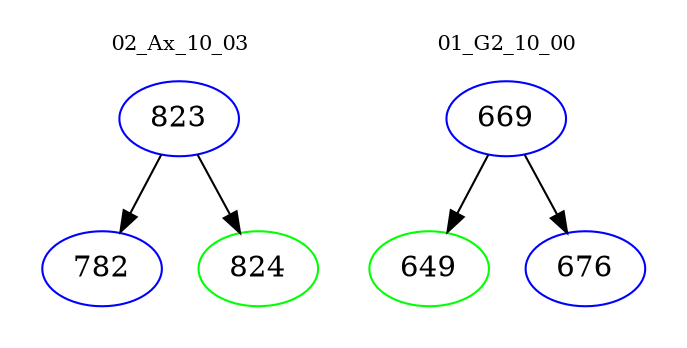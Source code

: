 digraph{
subgraph cluster_0 {
color = white
label = "02_Ax_10_03";
fontsize=10;
T0_823 [label="823", color="blue"]
T0_823 -> T0_782 [color="black"]
T0_782 [label="782", color="blue"]
T0_823 -> T0_824 [color="black"]
T0_824 [label="824", color="green"]
}
subgraph cluster_1 {
color = white
label = "01_G2_10_00";
fontsize=10;
T1_669 [label="669", color="blue"]
T1_669 -> T1_649 [color="black"]
T1_649 [label="649", color="green"]
T1_669 -> T1_676 [color="black"]
T1_676 [label="676", color="blue"]
}
}
